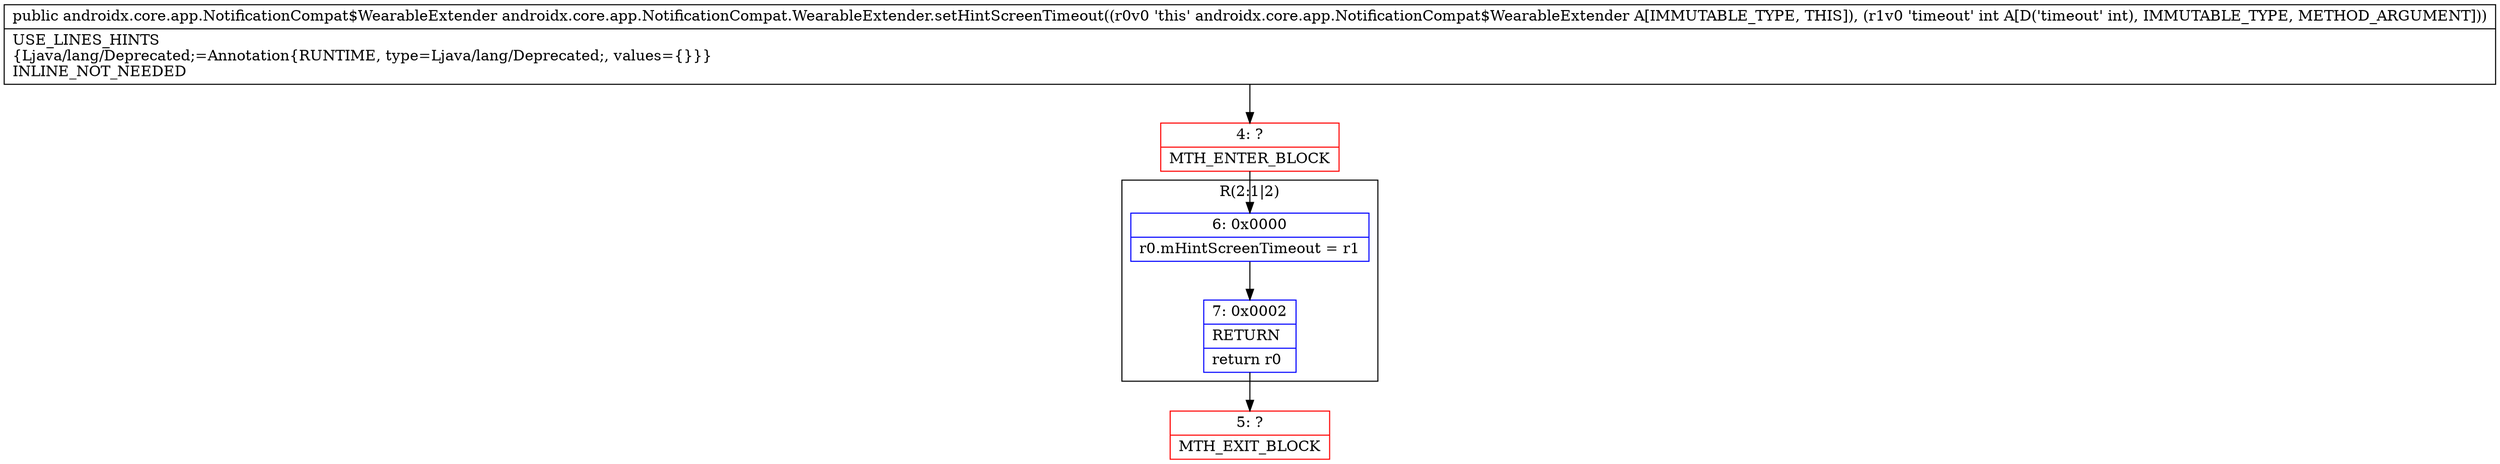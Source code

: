 digraph "CFG forandroidx.core.app.NotificationCompat.WearableExtender.setHintScreenTimeout(I)Landroidx\/core\/app\/NotificationCompat$WearableExtender;" {
subgraph cluster_Region_546019641 {
label = "R(2:1|2)";
node [shape=record,color=blue];
Node_6 [shape=record,label="{6\:\ 0x0000|r0.mHintScreenTimeout = r1\l}"];
Node_7 [shape=record,label="{7\:\ 0x0002|RETURN\l|return r0\l}"];
}
Node_4 [shape=record,color=red,label="{4\:\ ?|MTH_ENTER_BLOCK\l}"];
Node_5 [shape=record,color=red,label="{5\:\ ?|MTH_EXIT_BLOCK\l}"];
MethodNode[shape=record,label="{public androidx.core.app.NotificationCompat$WearableExtender androidx.core.app.NotificationCompat.WearableExtender.setHintScreenTimeout((r0v0 'this' androidx.core.app.NotificationCompat$WearableExtender A[IMMUTABLE_TYPE, THIS]), (r1v0 'timeout' int A[D('timeout' int), IMMUTABLE_TYPE, METHOD_ARGUMENT]))  | USE_LINES_HINTS\l\{Ljava\/lang\/Deprecated;=Annotation\{RUNTIME, type=Ljava\/lang\/Deprecated;, values=\{\}\}\}\lINLINE_NOT_NEEDED\l}"];
MethodNode -> Node_4;Node_6 -> Node_7;
Node_7 -> Node_5;
Node_4 -> Node_6;
}

